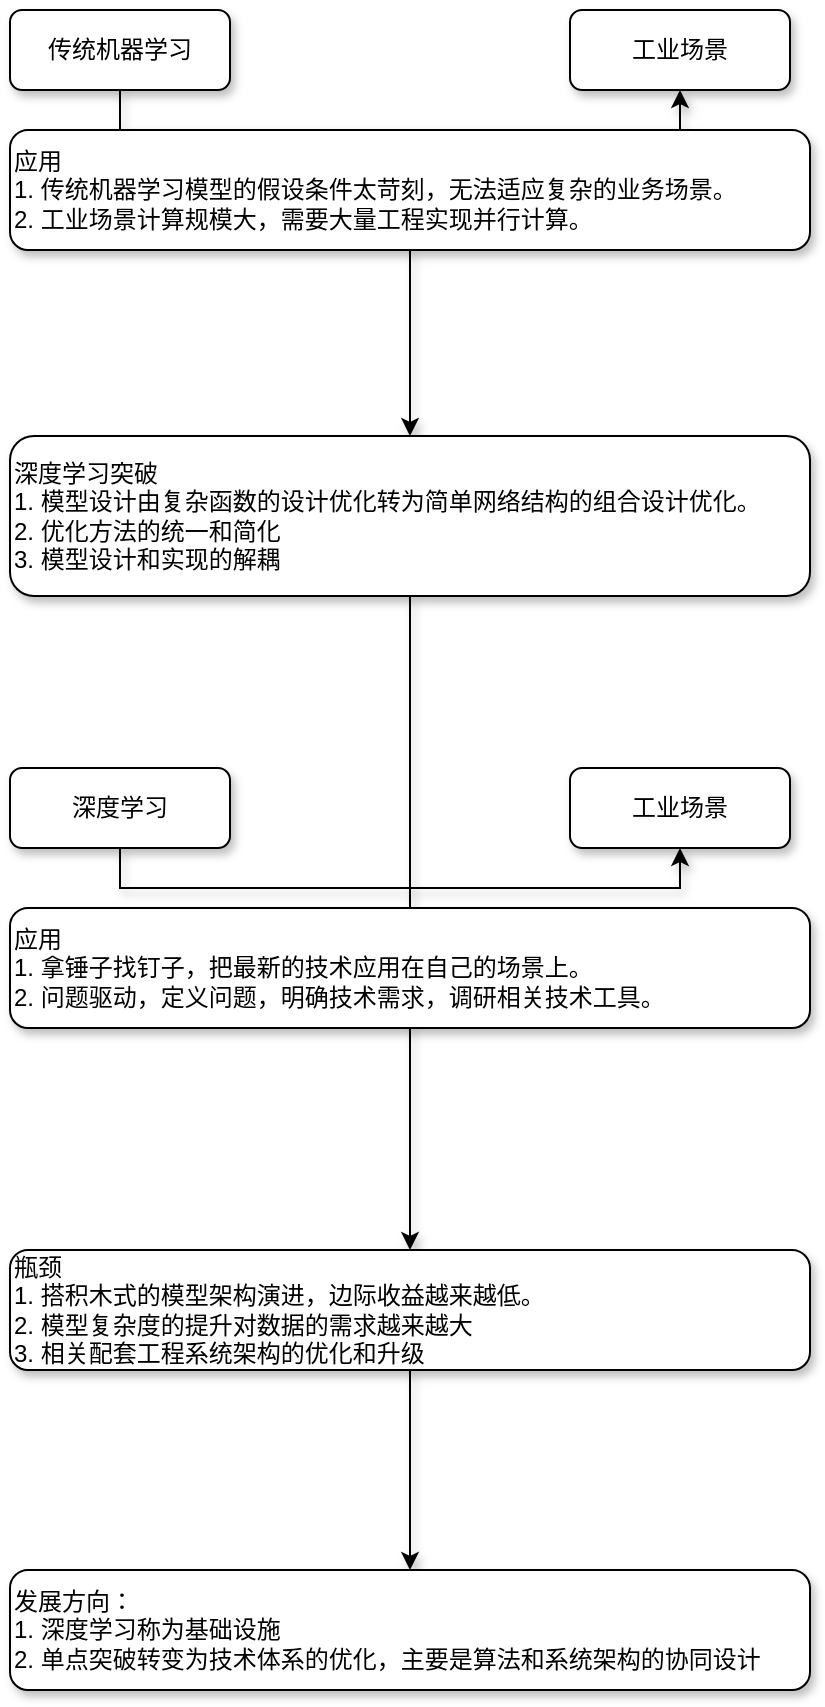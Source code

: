 <mxfile version="13.1.3" pages="2">
    <diagram id="6hGFLwfOUW9BJ-s0fimq" name="序">
        <mxGraphModel dx="534" dy="623" grid="1" gridSize="10" guides="1" tooltips="1" connect="1" arrows="1" fold="1" page="1" pageScale="1" pageWidth="827" pageHeight="1169" math="0" shadow="0">
            <root>
                <mxCell id="0"/>
                <mxCell id="1" parent="0"/>
                <mxCell id="7" style="edgeStyle=orthogonalEdgeStyle;rounded=0;orthogonalLoop=1;jettySize=auto;html=1;entryX=0.5;entryY=1;entryDx=0;entryDy=0;shadow=1;" edge="1" parent="1" source="2" target="6">
                    <mxGeometry relative="1" as="geometry">
                        <mxPoint x="430" y="170" as="targetPoint"/>
                        <Array as="points">
                            <mxPoint x="215" y="210"/>
                            <mxPoint x="495" y="210"/>
                        </Array>
                    </mxGeometry>
                </mxCell>
                <mxCell id="2" value="传统机器学习" style="rounded=1;whiteSpace=wrap;html=1;shadow=1;" vertex="1" parent="1">
                    <mxGeometry x="160" y="150" width="110" height="40" as="geometry"/>
                </mxCell>
                <mxCell id="6" value="工业场景" style="rounded=1;whiteSpace=wrap;html=1;shadow=1;" vertex="1" parent="1">
                    <mxGeometry x="440" y="150" width="110" height="40" as="geometry"/>
                </mxCell>
                <mxCell id="19" style="edgeStyle=orthogonalEdgeStyle;rounded=0;orthogonalLoop=1;jettySize=auto;html=1;entryX=0.5;entryY=0;entryDx=0;entryDy=0;shadow=1;" edge="1" parent="1" source="10" target="14">
                    <mxGeometry relative="1" as="geometry">
                        <mxPoint x="360" y="350" as="targetPoint"/>
                    </mxGeometry>
                </mxCell>
                <mxCell id="10" value="&lt;div&gt;&lt;span&gt;应用&lt;/span&gt;&lt;/div&gt;&lt;div&gt;&lt;span&gt;1. 传统机器学习模型的假设条件太苛刻，无法适应复杂的业务场景。&lt;/span&gt;&lt;/div&gt;&lt;div&gt;&lt;span&gt;2. 工业场景计算规模大，需要大量工程实现并行计算。&lt;/span&gt;&lt;/div&gt;" style="rounded=1;whiteSpace=wrap;html=1;align=left;shadow=1;" vertex="1" parent="1">
                    <mxGeometry x="160" y="210" width="400" height="60" as="geometry"/>
                </mxCell>
                <mxCell id="20" style="edgeStyle=orthogonalEdgeStyle;rounded=0;orthogonalLoop=1;jettySize=auto;html=1;entryX=0.5;entryY=0;entryDx=0;entryDy=0;shadow=1;" edge="1" parent="1" source="14" target="18">
                    <mxGeometry relative="1" as="geometry"/>
                </mxCell>
                <mxCell id="14" value="深度学习突破&lt;br&gt;1. 模型设计由复杂函数的设计优化转为简单网络结构的组合设计优化。&lt;br&gt;2. 优化方法的统一和简化&lt;br&gt;3. 模型设计和实现的解耦" style="rounded=1;whiteSpace=wrap;html=1;align=left;shadow=1;" vertex="1" parent="1">
                    <mxGeometry x="160" y="363" width="400" height="80" as="geometry"/>
                </mxCell>
                <mxCell id="15" style="edgeStyle=orthogonalEdgeStyle;rounded=0;orthogonalLoop=1;jettySize=auto;html=1;entryX=0.5;entryY=1;entryDx=0;entryDy=0;shadow=1;" edge="1" parent="1" source="16" target="17">
                    <mxGeometry relative="1" as="geometry">
                        <mxPoint x="430" y="549" as="targetPoint"/>
                        <Array as="points">
                            <mxPoint x="215" y="589"/>
                            <mxPoint x="495" y="589"/>
                        </Array>
                    </mxGeometry>
                </mxCell>
                <mxCell id="16" value="深度学习" style="rounded=1;whiteSpace=wrap;html=1;shadow=1;" vertex="1" parent="1">
                    <mxGeometry x="160" y="529" width="110" height="40" as="geometry"/>
                </mxCell>
                <mxCell id="17" value="工业场景" style="rounded=1;whiteSpace=wrap;html=1;shadow=1;" vertex="1" parent="1">
                    <mxGeometry x="440" y="529" width="110" height="40" as="geometry"/>
                </mxCell>
                <mxCell id="24" style="edgeStyle=orthogonalEdgeStyle;rounded=0;orthogonalLoop=1;jettySize=auto;html=1;shadow=1;" edge="1" parent="1" source="18" target="23">
                    <mxGeometry relative="1" as="geometry"/>
                </mxCell>
                <mxCell id="18" value="瓶颈&lt;br&gt;1. 搭积木式的模型架构演进，边际收益越来越低。&lt;br&gt;2. 模型复杂度的提升对数据的需求越来越大&lt;br&gt;3. 相关配套工程系统架构的优化和升级" style="rounded=1;whiteSpace=wrap;html=1;align=left;shadow=1;" vertex="1" parent="1">
                    <mxGeometry x="160" y="770" width="400" height="60" as="geometry"/>
                </mxCell>
                <mxCell id="21" value="应用&lt;br&gt;1. 拿锤子找钉子，把最新的技术应用在自己的场景上。&lt;br&gt;2. 问题驱动，定义问题，明确技术需求，调研相关技术工具。" style="rounded=1;whiteSpace=wrap;html=1;align=left;shadow=1;" vertex="1" parent="1">
                    <mxGeometry x="160" y="599" width="400" height="60" as="geometry"/>
                </mxCell>
                <mxCell id="23" value="发展方向：&lt;br&gt;1. 深度学习称为基础设施&lt;br&gt;2. 单点突破转变为技术体系的优化，主要是算法和系统架构的协同设计" style="rounded=1;whiteSpace=wrap;html=1;align=left;shadow=1;" vertex="1" parent="1">
                    <mxGeometry x="160" y="930" width="400" height="60" as="geometry"/>
                </mxCell>
            </root>
        </mxGraphModel>
    </diagram>
    <diagram id="1iIWfskk9UDJKjw-M7gl" name="Page-2">
        <mxGraphModel dx="534" dy="623" grid="1" gridSize="10" guides="1" tooltips="1" connect="1" arrows="1" fold="1" page="1" pageScale="1" pageWidth="827" pageHeight="1169" math="0" shadow="0">
            <root>
                <mxCell id="Ot15t-MWVHKLGGMhaAiw-0"/>
                <mxCell id="Ot15t-MWVHKLGGMhaAiw-1" parent="Ot15t-MWVHKLGGMhaAiw-0"/>
            </root>
        </mxGraphModel>
    </diagram>
</mxfile>